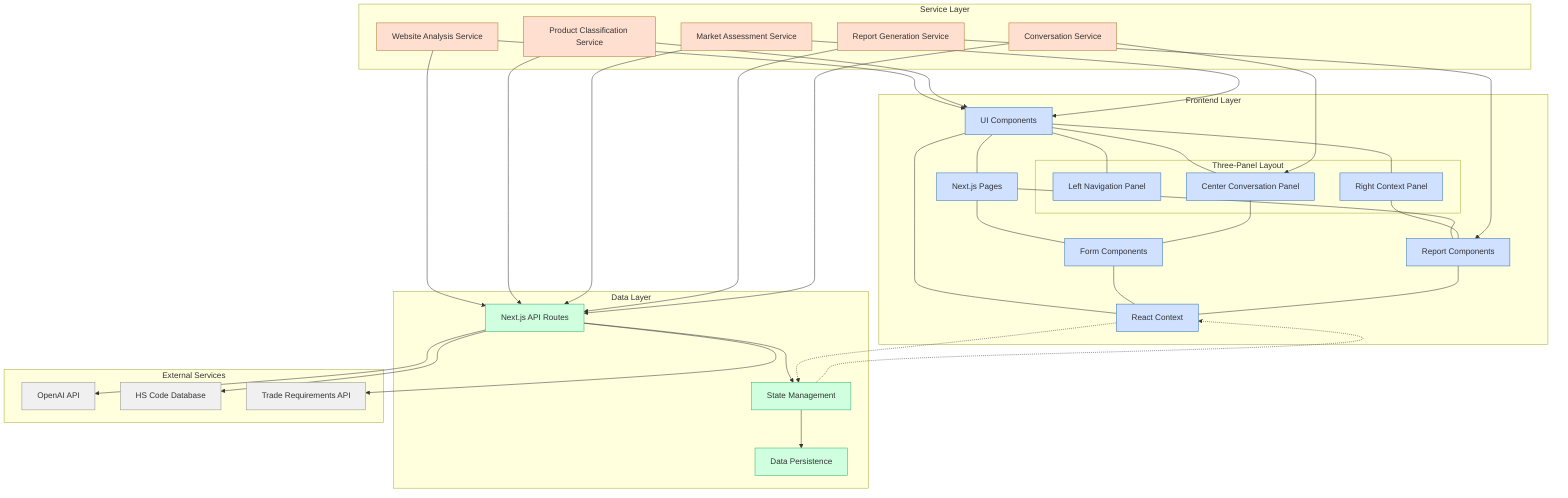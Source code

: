 graph TD
    subgraph "Frontend Layer"
        UI["UI Components"]
        subgraph "Three-Panel Layout"
            Navigation["Left Navigation Panel"]
            Conversation["Center Conversation Panel"]
            Context["Right Context Panel"]
        end
        Pages["Next.js Pages"]
        Forms["Form Components"]
        Reports["Report Components"]
        StateContext["React Context"]
    end
    
    subgraph "Service Layer"
        WebsiteAnalysis["Website Analysis Service"]
        ProductClassification["Product Classification Service"]
        MarketAssessment["Market Assessment Service"]
        ReportGenerator["Report Generation Service"]
        ConversationService["Conversation Service"]
    end
    
    subgraph "Data Layer"
        APIRoutes["Next.js API Routes"]
        StateManagement["State Management"]
        Persistence["Data Persistence"]
    end
    
    subgraph "External Services"
        OpenAI["OpenAI API"]
        HSDatabase["HS Code Database"]
        TradeData["Trade Requirements API"]
    end
    
    %% Frontend connections
    UI --- Pages
    Pages --- Forms
    Pages --- Reports
    UI --- StateContext
    Forms --- StateContext
    Reports --- StateContext
    
    %% Three-panel layout connections
    UI --- Navigation
    UI --- Conversation
    UI --- Context
    Conversation --- Forms
    Context --- Reports
    
    %% Service to Frontend
    WebsiteAnalysis --> UI
    ProductClassification --> UI
    MarketAssessment --> UI
    ReportGenerator --> Reports
    ConversationService --> Conversation
    
    %% Service to Data
    WebsiteAnalysis --> APIRoutes
    ProductClassification --> APIRoutes
    MarketAssessment --> APIRoutes
    ReportGenerator --> APIRoutes
    ConversationService --> APIRoutes
    
    APIRoutes --> StateManagement
    StateManagement --> Persistence
    
    %% External Connections
    APIRoutes --> OpenAI
    APIRoutes --> HSDatabase
    APIRoutes --> TradeData
    
    %% State flow
    StateContext -.-> StateManagement
    StateManagement -.-> StateContext
    
    classDef frontend fill:#d0e0ff,stroke:#3070b0
    classDef service fill:#ffe0d0,stroke:#b07030
    classDef data fill:#d0ffe0,stroke:#30b070
    classDef external fill:#f0f0f0,stroke:#909090
    
    class UI,Pages,Forms,Reports,StateContext,Navigation,Conversation,Context frontend
    class WebsiteAnalysis,ProductClassification,MarketAssessment,ReportGenerator,ConversationService service
    class APIRoutes,StateManagement,Persistence data
    class OpenAI,HSDatabase,TradeData external